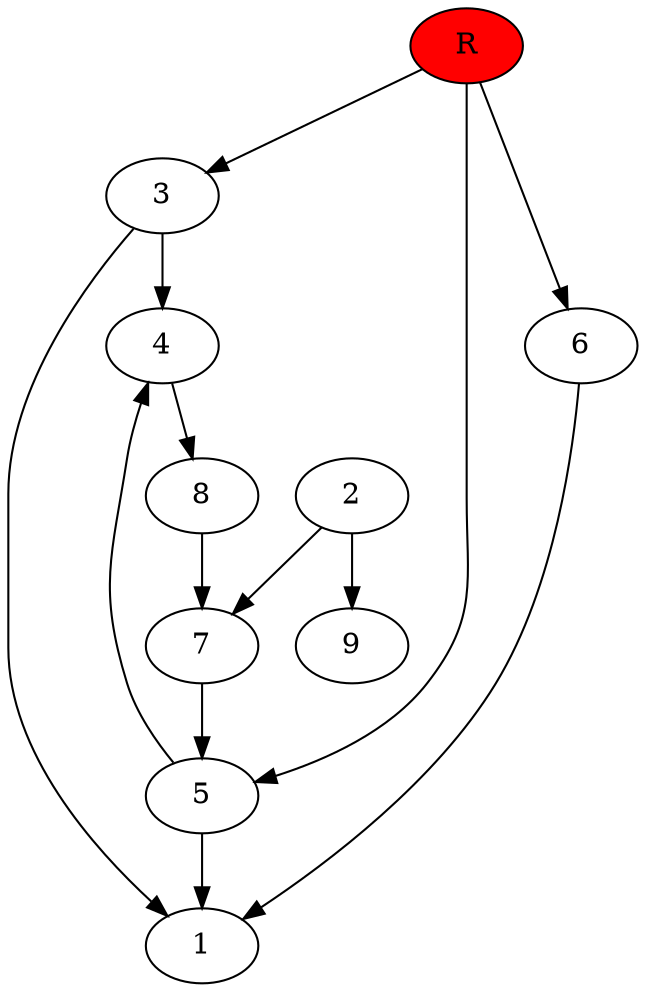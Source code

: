 digraph prb17817 {
	1
	2
	3
	4
	5
	6
	7
	8
	R [fillcolor="#ff0000" style=filled]
	2 -> 7
	2 -> 9
	3 -> 1
	3 -> 4
	4 -> 8
	5 -> 1
	5 -> 4
	6 -> 1
	7 -> 5
	8 -> 7
	R -> 3
	R -> 5
	R -> 6
}
